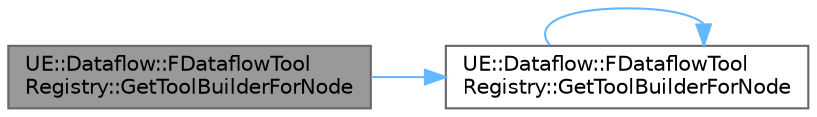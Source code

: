 digraph "UE::Dataflow::FDataflowToolRegistry::GetToolBuilderForNode"
{
 // INTERACTIVE_SVG=YES
 // LATEX_PDF_SIZE
  bgcolor="transparent";
  edge [fontname=Helvetica,fontsize=10,labelfontname=Helvetica,labelfontsize=10];
  node [fontname=Helvetica,fontsize=10,shape=box,height=0.2,width=0.4];
  rankdir="LR";
  Node1 [id="Node000001",label="UE::Dataflow::FDataflowTool\lRegistry::GetToolBuilderForNode",height=0.2,width=0.4,color="gray40", fillcolor="grey60", style="filled", fontcolor="black",tooltip=" "];
  Node1 -> Node2 [id="edge1_Node000001_Node000002",color="steelblue1",style="solid",tooltip=" "];
  Node2 [id="Node000002",label="UE::Dataflow::FDataflowTool\lRegistry::GetToolBuilderForNode",height=0.2,width=0.4,color="grey40", fillcolor="white", style="filled",URL="$d7/d6c/classUE_1_1Dataflow_1_1FDataflowToolRegistry.html#a566e24baab0701d70ac16b02200f9674",tooltip=" "];
  Node2 -> Node2 [id="edge2_Node000002_Node000002",color="steelblue1",style="solid",tooltip=" "];
}

